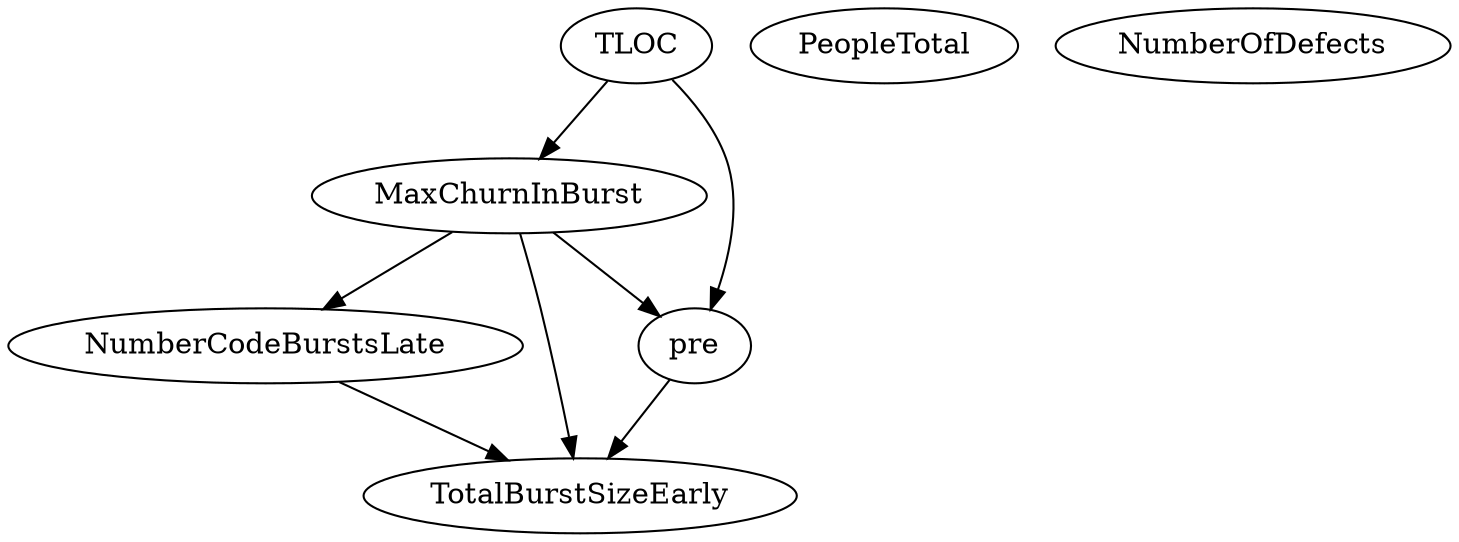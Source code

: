 digraph {
   NumberCodeBurstsLate;
   PeopleTotal;
   NumberOfDefects;
   TotalBurstSizeEarly;
   TLOC;
   MaxChurnInBurst;
   pre;
   NumberCodeBurstsLate -> TotalBurstSizeEarly;
   TLOC -> MaxChurnInBurst;
   TLOC -> pre;
   MaxChurnInBurst -> NumberCodeBurstsLate;
   MaxChurnInBurst -> TotalBurstSizeEarly;
   MaxChurnInBurst -> pre;
   pre -> TotalBurstSizeEarly;
}
